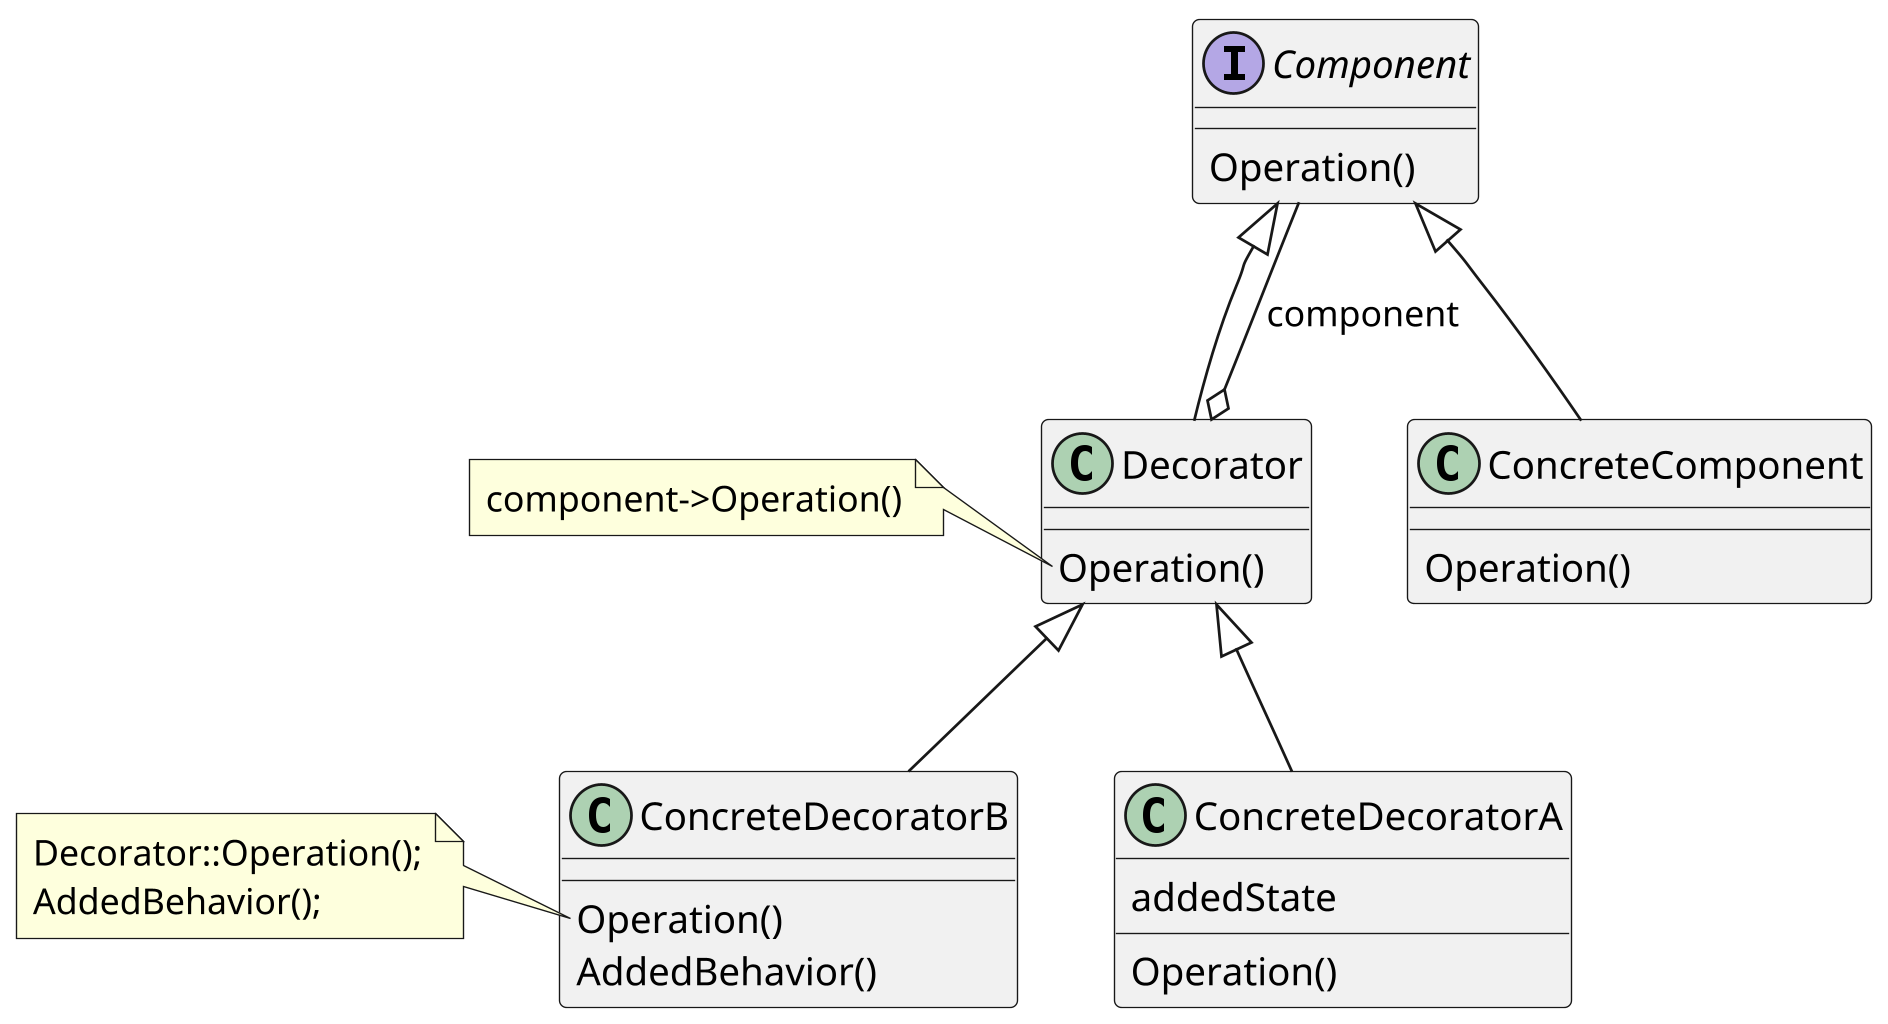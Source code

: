 @startuml Decorator
scale 1024 height
interface Component {
  Operation()
}
class ConcreteComponent {
  Operation()
}
class Decorator {
  Operation()
}
class ConcreteDecoratorA {
  Operation()
  addedState
}
class ConcreteDecoratorB {
  Operation()
  AddedBehavior()
}

note left of Decorator::Operation
  component->Operation()
end note

note left of ConcreteDecoratorB::Operation
  Decorator::Operation();
  AddedBehavior();
end note

Component <|-- ConcreteComponent
Component <|-- Decorator
Component --o Decorator : component
Decorator <|-- ConcreteDecoratorA
Decorator <|-- ConcreteDecoratorB

@enduml